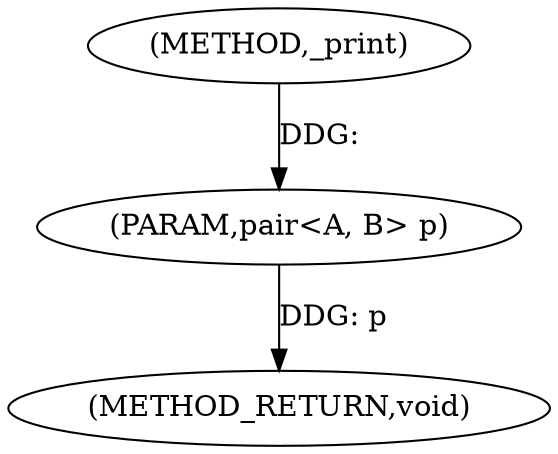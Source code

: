 digraph "_print" {  
"1000246" [label = "(METHOD,_print)" ]
"1000249" [label = "(METHOD_RETURN,void)" ]
"1000247" [label = "(PARAM,pair<A, B> p)" ]
  "1000247" -> "1000249"  [ label = "DDG: p"] 
  "1000246" -> "1000247"  [ label = "DDG: "] 
}
